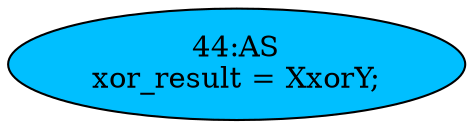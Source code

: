 strict digraph "" {
	node [label="\N"];
	"44:AS"	 [ast="<pyverilog.vparser.ast.Assign object at 0x7f80dd799910>",
		def_var="['xor_result']",
		fillcolor=deepskyblue,
		label="44:AS
xor_result = XxorY;",
		statements="[]",
		style=filled,
		typ=Assign,
		use_var="['XxorY']"];
}
